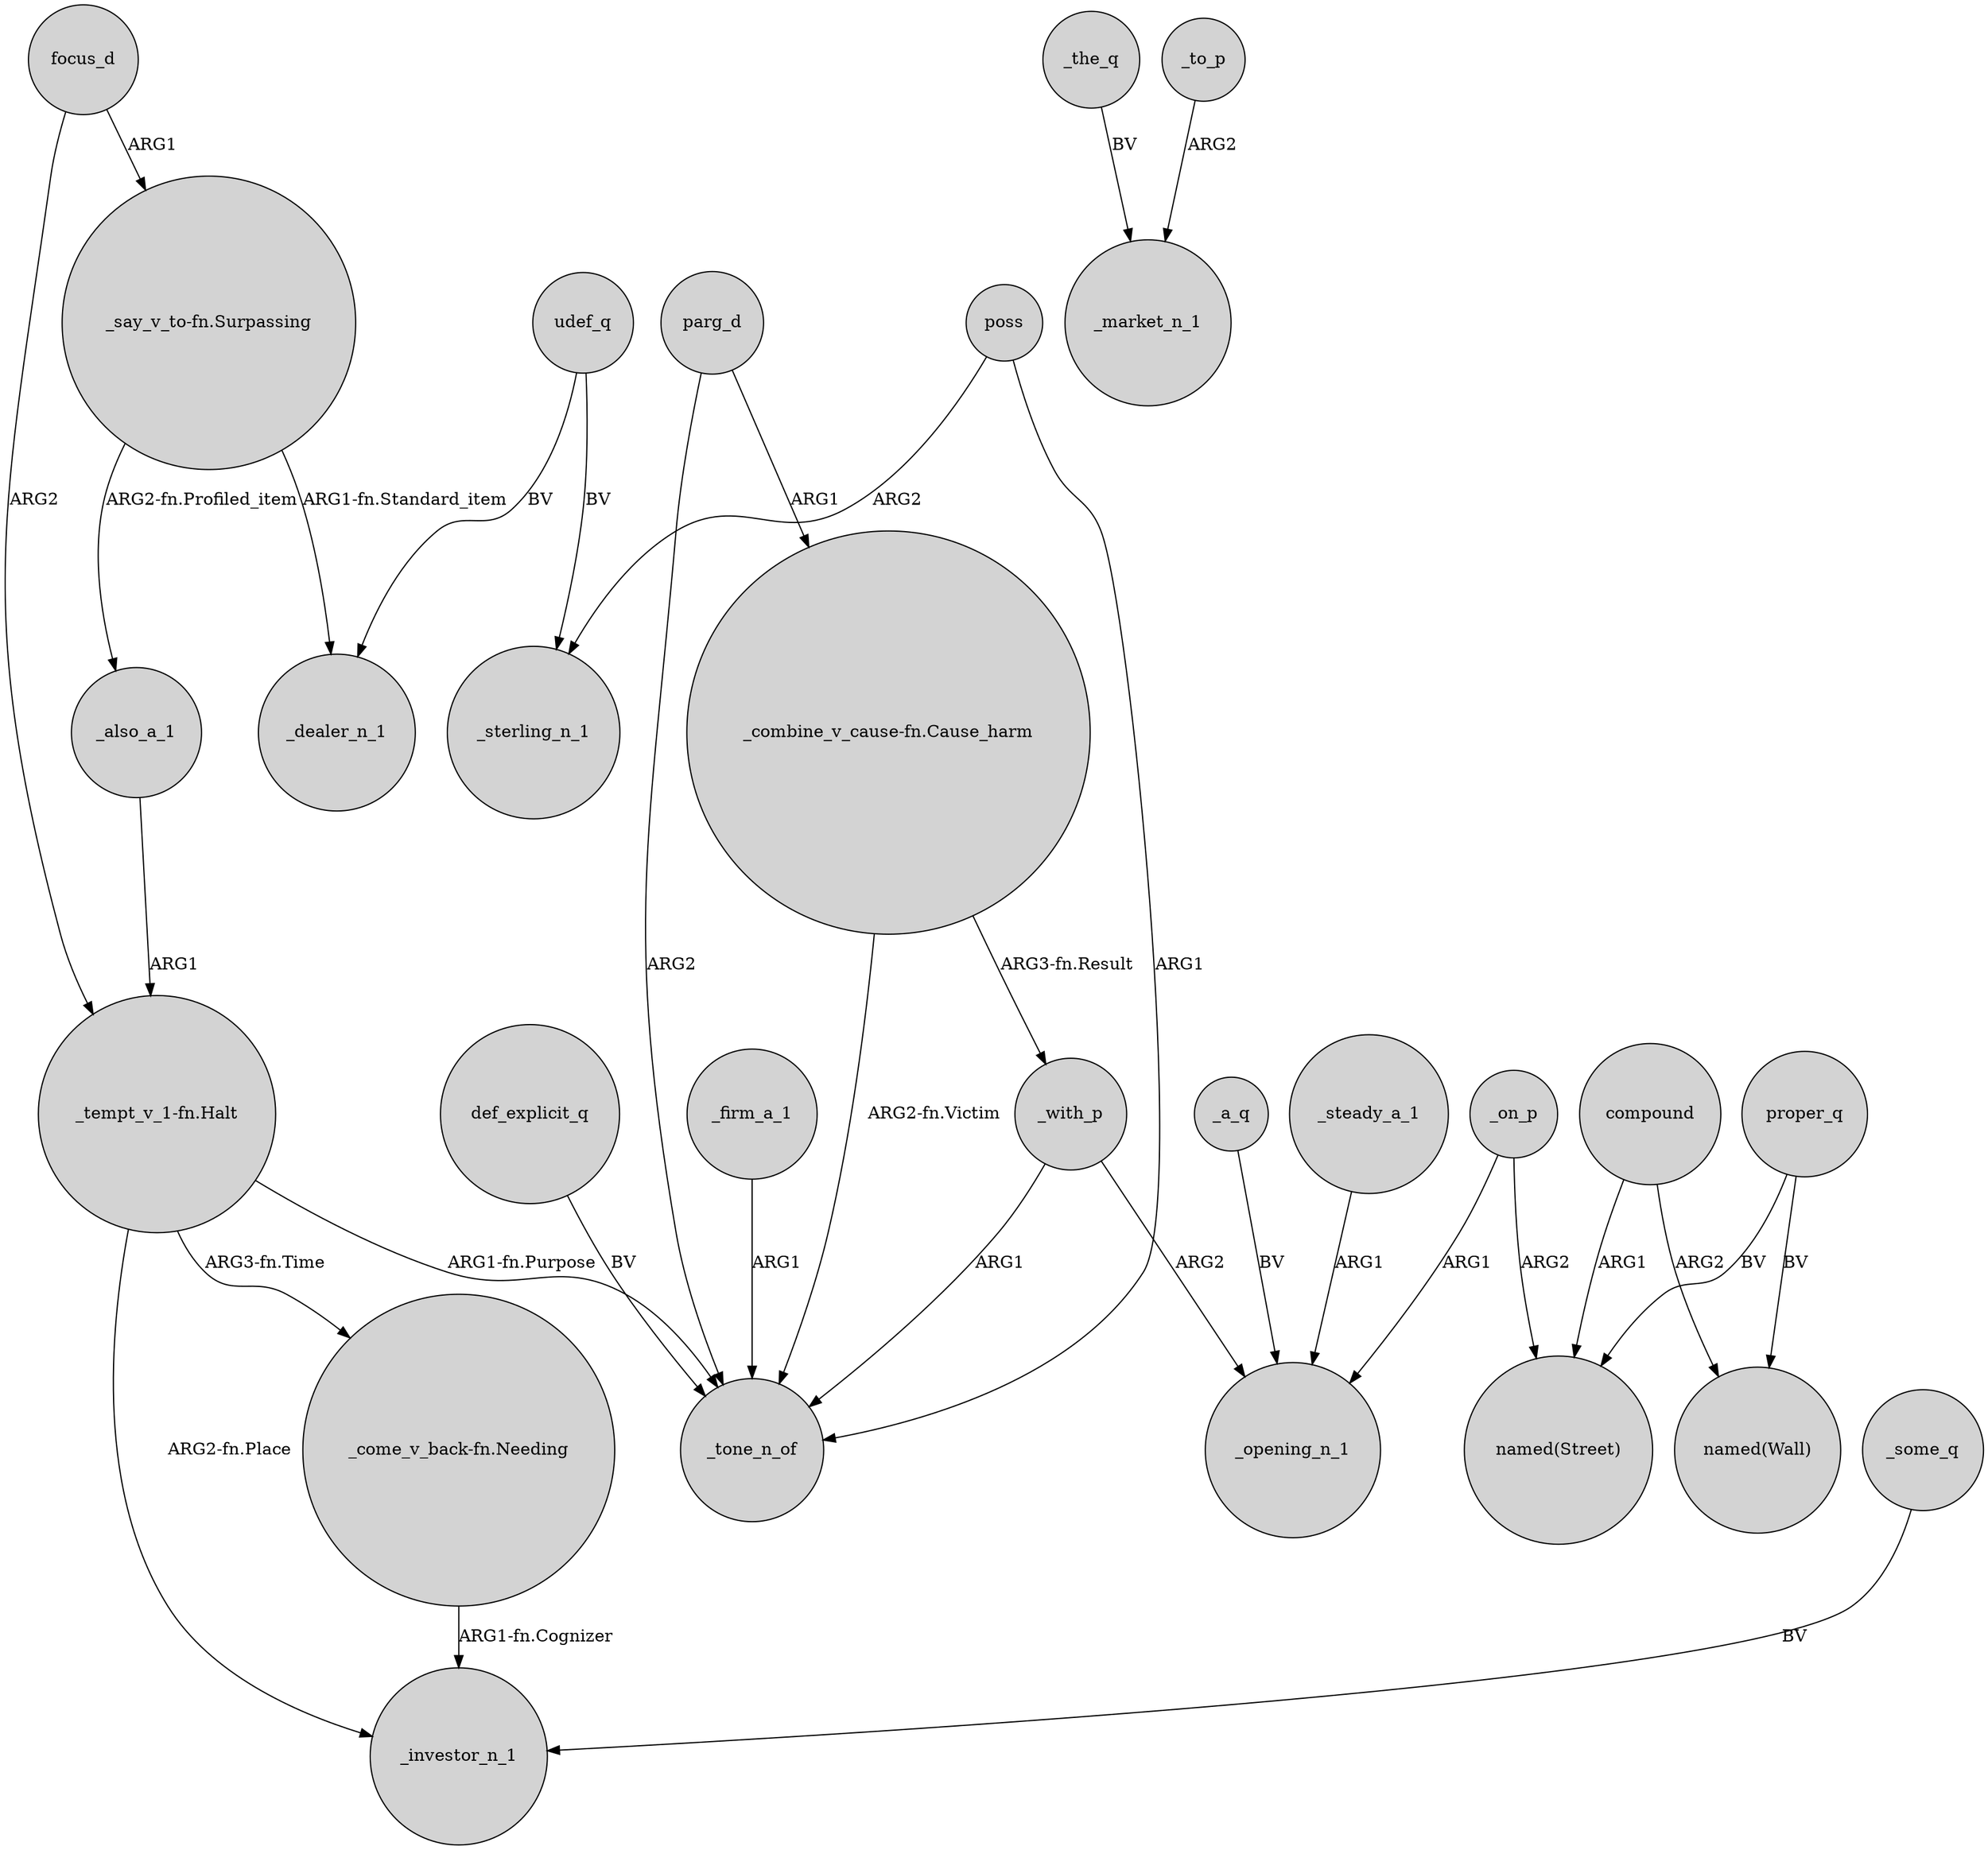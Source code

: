 digraph {
	node [shape=circle style=filled]
	"_tempt_v_1-fn.Halt" -> _tone_n_of [label="ARG1-fn.Purpose"]
	def_explicit_q -> _tone_n_of [label=BV]
	parg_d -> "_combine_v_cause-fn.Cause_harm" [label=ARG1]
	_on_p -> "named(Street)" [label=ARG2]
	_firm_a_1 -> _tone_n_of [label=ARG1]
	_also_a_1 -> "_tempt_v_1-fn.Halt" [label=ARG1]
	focus_d -> "_tempt_v_1-fn.Halt" [label=ARG2]
	_the_q -> _market_n_1 [label=BV]
	_to_p -> _market_n_1 [label=ARG2]
	compound -> "named(Wall)" [label=ARG2]
	"_say_v_to-fn.Surpassing" -> _also_a_1 [label="ARG2-fn.Profiled_item"]
	udef_q -> _sterling_n_1 [label=BV]
	compound -> "named(Street)" [label=ARG1]
	_a_q -> _opening_n_1 [label=BV]
	parg_d -> _tone_n_of [label=ARG2]
	"_tempt_v_1-fn.Halt" -> _investor_n_1 [label="ARG2-fn.Place"]
	_with_p -> _opening_n_1 [label=ARG2]
	_with_p -> _tone_n_of [label=ARG1]
	_on_p -> _opening_n_1 [label=ARG1]
	udef_q -> _dealer_n_1 [label=BV]
	_steady_a_1 -> _opening_n_1 [label=ARG1]
	poss -> _tone_n_of [label=ARG1]
	poss -> _sterling_n_1 [label=ARG2]
	proper_q -> "named(Wall)" [label=BV]
	"_tempt_v_1-fn.Halt" -> "_come_v_back-fn.Needing" [label="ARG3-fn.Time"]
	focus_d -> "_say_v_to-fn.Surpassing" [label=ARG1]
	"_combine_v_cause-fn.Cause_harm" -> _with_p [label="ARG3-fn.Result"]
	proper_q -> "named(Street)" [label=BV]
	_some_q -> _investor_n_1 [label=BV]
	"_combine_v_cause-fn.Cause_harm" -> _tone_n_of [label="ARG2-fn.Victim"]
	"_say_v_to-fn.Surpassing" -> _dealer_n_1 [label="ARG1-fn.Standard_item"]
	"_come_v_back-fn.Needing" -> _investor_n_1 [label="ARG1-fn.Cognizer"]
}
